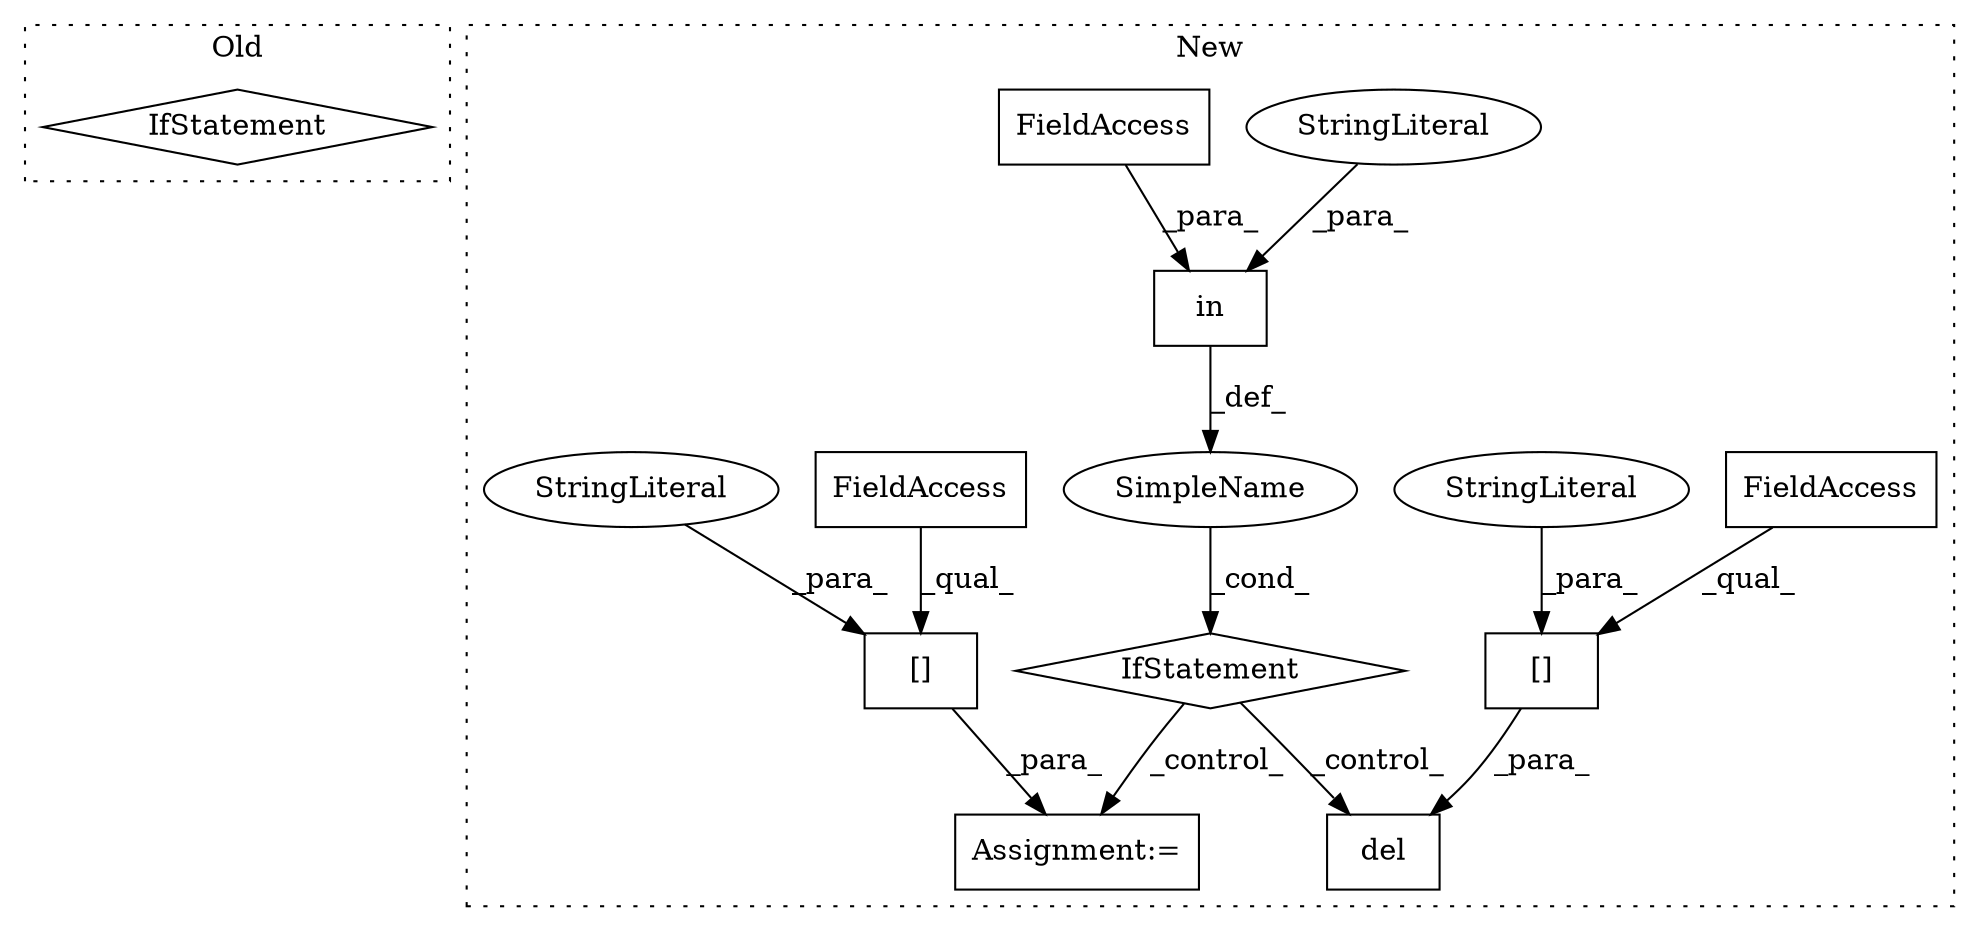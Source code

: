 digraph G {
subgraph cluster0 {
1 [label="IfStatement" a="25" s="1863" l="26" shape="diamond"];
label = "Old";
style="dotted";
}
subgraph cluster1 {
2 [label="del" a="32" s="682,706" l="4,1" shape="box"];
3 [label="[]" a="2" s="686,705" l="7,1" shape="box"];
4 [label="IfStatement" a="25" s="399,429" l="8,2" shape="diamond"];
5 [label="SimpleName" a="42" s="" l="" shape="ellipse"];
6 [label="in" a="105" s="407" l="22" shape="box"];
7 [label="StringLiteral" a="45" s="407" l="12" shape="ellipse"];
8 [label="StringLiteral" a="45" s="693" l="12" shape="ellipse"];
9 [label="FieldAccess" a="22" s="423" l="6" shape="box"];
10 [label="FieldAccess" a="22" s="686" l="6" shape="box"];
11 [label="Assignment:=" a="7" s="449" l="1" shape="box"];
12 [label="[]" a="2" s="450,469" l="7,1" shape="box"];
13 [label="StringLiteral" a="45" s="457" l="12" shape="ellipse"];
14 [label="FieldAccess" a="22" s="450" l="6" shape="box"];
label = "New";
style="dotted";
}
3 -> 2 [label="_para_"];
4 -> 2 [label="_control_"];
4 -> 11 [label="_control_"];
5 -> 4 [label="_cond_"];
6 -> 5 [label="_def_"];
7 -> 6 [label="_para_"];
8 -> 3 [label="_para_"];
9 -> 6 [label="_para_"];
10 -> 3 [label="_qual_"];
12 -> 11 [label="_para_"];
13 -> 12 [label="_para_"];
14 -> 12 [label="_qual_"];
}